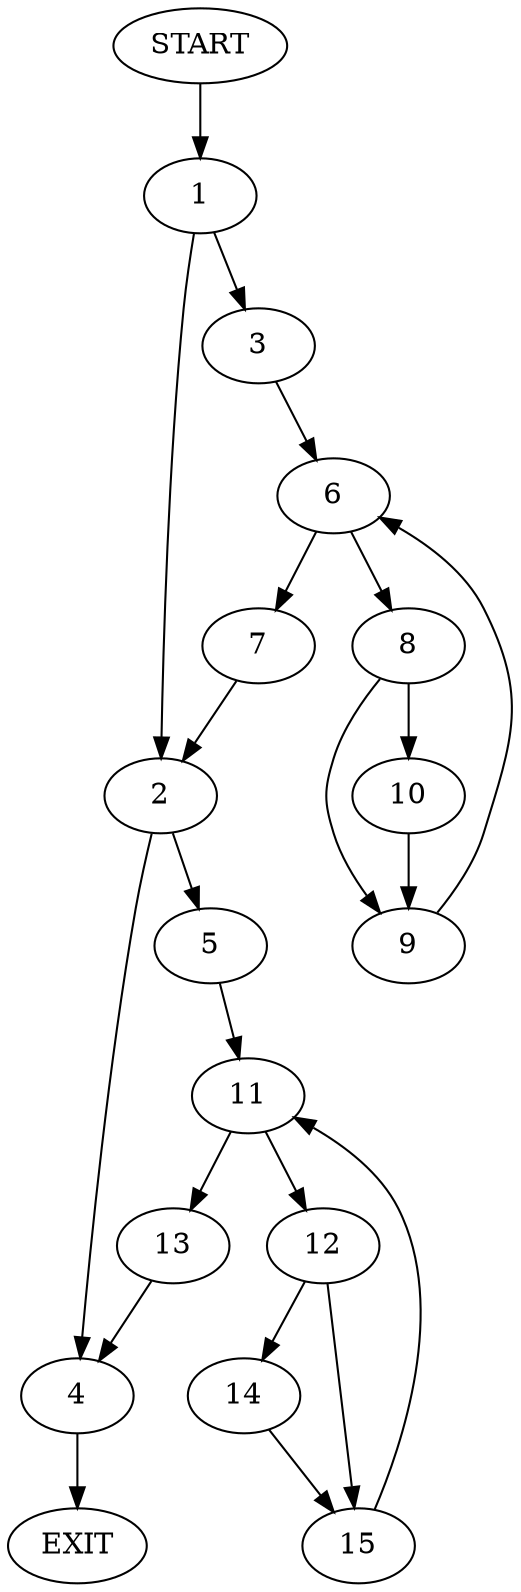digraph {
0 [label="START"]
16 [label="EXIT"]
0 -> 1
1 -> 2
1 -> 3
2 -> 4
2 -> 5
3 -> 6
6 -> 7
6 -> 8
8 -> 9
8 -> 10
7 -> 2
10 -> 9
9 -> 6
4 -> 16
5 -> 11
11 -> 12
11 -> 13
12 -> 14
12 -> 15
13 -> 4
14 -> 15
15 -> 11
}
